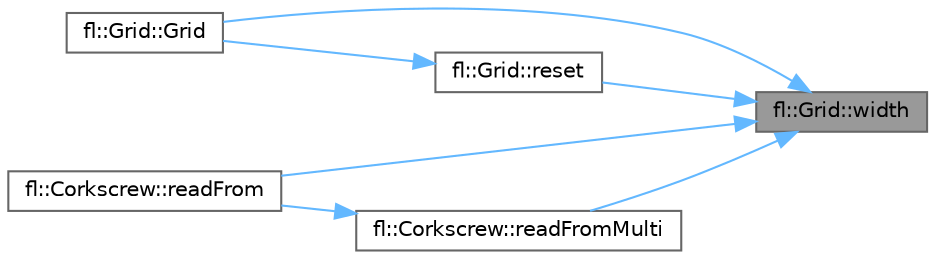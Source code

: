 digraph "fl::Grid::width"
{
 // INTERACTIVE_SVG=YES
 // LATEX_PDF_SIZE
  bgcolor="transparent";
  edge [fontname=Helvetica,fontsize=10,labelfontname=Helvetica,labelfontsize=10];
  node [fontname=Helvetica,fontsize=10,shape=box,height=0.2,width=0.4];
  rankdir="RL";
  Node1 [id="Node000001",label="fl::Grid::width",height=0.2,width=0.4,color="gray40", fillcolor="grey60", style="filled", fontcolor="black",tooltip=" "];
  Node1 -> Node2 [id="edge1_Node000001_Node000002",dir="back",color="steelblue1",style="solid",tooltip=" "];
  Node2 [id="Node000002",label="fl::Grid::Grid",height=0.2,width=0.4,color="grey40", fillcolor="white", style="filled",URL="$d1/db9/classfl_1_1_grid_ad62d7c1edd6e23dda484b334e786fd82.html#ad62d7c1edd6e23dda484b334e786fd82",tooltip=" "];
  Node1 -> Node3 [id="edge2_Node000001_Node000003",dir="back",color="steelblue1",style="solid",tooltip=" "];
  Node3 [id="Node000003",label="fl::Corkscrew::readFrom",height=0.2,width=0.4,color="grey40", fillcolor="white", style="filled",URL="$dc/d82/classfl_1_1_corkscrew_ae794bd16cfd4173badfcb46bd03257ae.html#ae794bd16cfd4173badfcb46bd03257ae",tooltip=" "];
  Node1 -> Node4 [id="edge3_Node000001_Node000004",dir="back",color="steelblue1",style="solid",tooltip=" "];
  Node4 [id="Node000004",label="fl::Corkscrew::readFromMulti",height=0.2,width=0.4,color="grey40", fillcolor="white", style="filled",URL="$dc/d82/classfl_1_1_corkscrew_a433919707f059662d23b3c7e4afa0641.html#a433919707f059662d23b3c7e4afa0641",tooltip=" "];
  Node4 -> Node3 [id="edge4_Node000004_Node000003",dir="back",color="steelblue1",style="solid",tooltip=" "];
  Node1 -> Node5 [id="edge5_Node000001_Node000005",dir="back",color="steelblue1",style="solid",tooltip=" "];
  Node5 [id="Node000005",label="fl::Grid::reset",height=0.2,width=0.4,color="grey40", fillcolor="white", style="filled",URL="$d1/db9/classfl_1_1_grid_af44259576a24f41de619db49086db7e7.html#af44259576a24f41de619db49086db7e7",tooltip=" "];
  Node5 -> Node2 [id="edge6_Node000005_Node000002",dir="back",color="steelblue1",style="solid",tooltip=" "];
}
